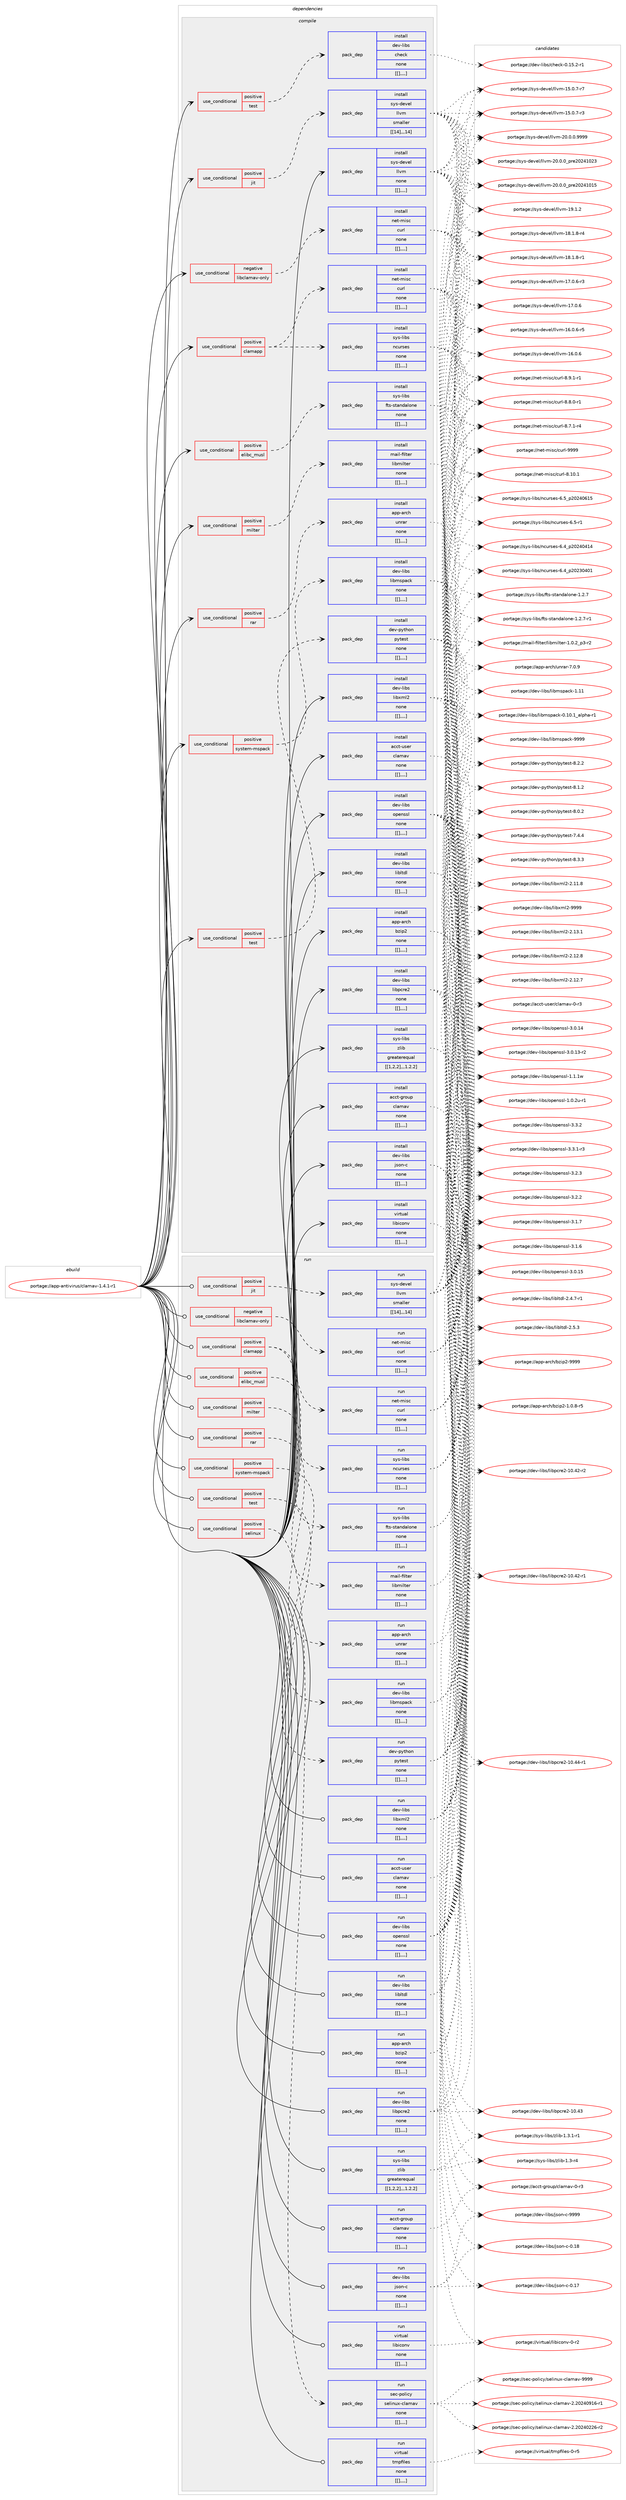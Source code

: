 digraph prolog {

# *************
# Graph options
# *************

newrank=true;
concentrate=true;
compound=true;
graph [rankdir=LR,fontname=Helvetica,fontsize=10,ranksep=1.5];#, ranksep=2.5, nodesep=0.2];
edge  [arrowhead=vee];
node  [fontname=Helvetica,fontsize=10];

# **********
# The ebuild
# **********

subgraph cluster_leftcol {
color=gray;
label=<<i>ebuild</i>>;
id [label="portage://app-antivirus/clamav-1.4.1-r1", color=red, width=4, href="../app-antivirus/clamav-1.4.1-r1.svg"];
}

# ****************
# The dependencies
# ****************

subgraph cluster_midcol {
color=gray;
label=<<i>dependencies</i>>;
subgraph cluster_compile {
fillcolor="#eeeeee";
style=filled;
label=<<i>compile</i>>;
subgraph cond1362 {
dependency5274 [label=<<TABLE BORDER="0" CELLBORDER="1" CELLSPACING="0" CELLPADDING="4"><TR><TD ROWSPAN="3" CELLPADDING="10">use_conditional</TD></TR><TR><TD>negative</TD></TR><TR><TD>libclamav-only</TD></TR></TABLE>>, shape=none, color=red];
subgraph pack3918 {
dependency5306 [label=<<TABLE BORDER="0" CELLBORDER="1" CELLSPACING="0" CELLPADDING="4" WIDTH="220"><TR><TD ROWSPAN="6" CELLPADDING="30">pack_dep</TD></TR><TR><TD WIDTH="110">install</TD></TR><TR><TD>net-misc</TD></TR><TR><TD>curl</TD></TR><TR><TD>none</TD></TR><TR><TD>[[],,,,]</TD></TR></TABLE>>, shape=none, color=blue];
}
dependency5274:e -> dependency5306:w [weight=20,style="dashed",arrowhead="vee"];
}
id:e -> dependency5274:w [weight=20,style="solid",arrowhead="vee"];
subgraph cond1395 {
dependency5365 [label=<<TABLE BORDER="0" CELLBORDER="1" CELLSPACING="0" CELLPADDING="4"><TR><TD ROWSPAN="3" CELLPADDING="10">use_conditional</TD></TR><TR><TD>positive</TD></TR><TR><TD>clamapp</TD></TR></TABLE>>, shape=none, color=red];
subgraph pack3974 {
dependency5384 [label=<<TABLE BORDER="0" CELLBORDER="1" CELLSPACING="0" CELLPADDING="4" WIDTH="220"><TR><TD ROWSPAN="6" CELLPADDING="30">pack_dep</TD></TR><TR><TD WIDTH="110">install</TD></TR><TR><TD>sys-libs</TD></TR><TR><TD>ncurses</TD></TR><TR><TD>none</TD></TR><TR><TD>[[],,,,]</TD></TR></TABLE>>, shape=none, color=blue];
}
dependency5365:e -> dependency5384:w [weight=20,style="dashed",arrowhead="vee"];
subgraph pack3979 {
dependency5426 [label=<<TABLE BORDER="0" CELLBORDER="1" CELLSPACING="0" CELLPADDING="4" WIDTH="220"><TR><TD ROWSPAN="6" CELLPADDING="30">pack_dep</TD></TR><TR><TD WIDTH="110">install</TD></TR><TR><TD>net-misc</TD></TR><TR><TD>curl</TD></TR><TR><TD>none</TD></TR><TR><TD>[[],,,,]</TD></TR></TABLE>>, shape=none, color=blue];
}
dependency5365:e -> dependency5426:w [weight=20,style="dashed",arrowhead="vee"];
}
id:e -> dependency5365:w [weight=20,style="solid",arrowhead="vee"];
subgraph cond1422 {
dependency5435 [label=<<TABLE BORDER="0" CELLBORDER="1" CELLSPACING="0" CELLPADDING="4"><TR><TD ROWSPAN="3" CELLPADDING="10">use_conditional</TD></TR><TR><TD>positive</TD></TR><TR><TD>elibc_musl</TD></TR></TABLE>>, shape=none, color=red];
subgraph pack4031 {
dependency5485 [label=<<TABLE BORDER="0" CELLBORDER="1" CELLSPACING="0" CELLPADDING="4" WIDTH="220"><TR><TD ROWSPAN="6" CELLPADDING="30">pack_dep</TD></TR><TR><TD WIDTH="110">install</TD></TR><TR><TD>sys-libs</TD></TR><TR><TD>fts-standalone</TD></TR><TR><TD>none</TD></TR><TR><TD>[[],,,,]</TD></TR></TABLE>>, shape=none, color=blue];
}
dependency5435:e -> dependency5485:w [weight=20,style="dashed",arrowhead="vee"];
}
id:e -> dependency5435:w [weight=20,style="solid",arrowhead="vee"];
subgraph cond1490 {
dependency5626 [label=<<TABLE BORDER="0" CELLBORDER="1" CELLSPACING="0" CELLPADDING="4"><TR><TD ROWSPAN="3" CELLPADDING="10">use_conditional</TD></TR><TR><TD>positive</TD></TR><TR><TD>jit</TD></TR></TABLE>>, shape=none, color=red];
subgraph pack4122 {
dependency5627 [label=<<TABLE BORDER="0" CELLBORDER="1" CELLSPACING="0" CELLPADDING="4" WIDTH="220"><TR><TD ROWSPAN="6" CELLPADDING="30">pack_dep</TD></TR><TR><TD WIDTH="110">install</TD></TR><TR><TD>sys-devel</TD></TR><TR><TD>llvm</TD></TR><TR><TD>smaller</TD></TR><TR><TD>[[14],,,14]</TD></TR></TABLE>>, shape=none, color=blue];
}
dependency5626:e -> dependency5627:w [weight=20,style="dashed",arrowhead="vee"];
}
id:e -> dependency5626:w [weight=20,style="solid",arrowhead="vee"];
subgraph cond1503 {
dependency5636 [label=<<TABLE BORDER="0" CELLBORDER="1" CELLSPACING="0" CELLPADDING="4"><TR><TD ROWSPAN="3" CELLPADDING="10">use_conditional</TD></TR><TR><TD>positive</TD></TR><TR><TD>milter</TD></TR></TABLE>>, shape=none, color=red];
subgraph pack4129 {
dependency5638 [label=<<TABLE BORDER="0" CELLBORDER="1" CELLSPACING="0" CELLPADDING="4" WIDTH="220"><TR><TD ROWSPAN="6" CELLPADDING="30">pack_dep</TD></TR><TR><TD WIDTH="110">install</TD></TR><TR><TD>mail-filter</TD></TR><TR><TD>libmilter</TD></TR><TR><TD>none</TD></TR><TR><TD>[[],,,,]</TD></TR></TABLE>>, shape=none, color=blue];
}
dependency5636:e -> dependency5638:w [weight=20,style="dashed",arrowhead="vee"];
}
id:e -> dependency5636:w [weight=20,style="solid",arrowhead="vee"];
subgraph cond1516 {
dependency5677 [label=<<TABLE BORDER="0" CELLBORDER="1" CELLSPACING="0" CELLPADDING="4"><TR><TD ROWSPAN="3" CELLPADDING="10">use_conditional</TD></TR><TR><TD>positive</TD></TR><TR><TD>rar</TD></TR></TABLE>>, shape=none, color=red];
subgraph pack4155 {
dependency5680 [label=<<TABLE BORDER="0" CELLBORDER="1" CELLSPACING="0" CELLPADDING="4" WIDTH="220"><TR><TD ROWSPAN="6" CELLPADDING="30">pack_dep</TD></TR><TR><TD WIDTH="110">install</TD></TR><TR><TD>app-arch</TD></TR><TR><TD>unrar</TD></TR><TR><TD>none</TD></TR><TR><TD>[[],,,,]</TD></TR></TABLE>>, shape=none, color=blue];
}
dependency5677:e -> dependency5680:w [weight=20,style="dashed",arrowhead="vee"];
}
id:e -> dependency5677:w [weight=20,style="solid",arrowhead="vee"];
subgraph cond1521 {
dependency5714 [label=<<TABLE BORDER="0" CELLBORDER="1" CELLSPACING="0" CELLPADDING="4"><TR><TD ROWSPAN="3" CELLPADDING="10">use_conditional</TD></TR><TR><TD>positive</TD></TR><TR><TD>system-mspack</TD></TR></TABLE>>, shape=none, color=red];
subgraph pack4183 {
dependency5751 [label=<<TABLE BORDER="0" CELLBORDER="1" CELLSPACING="0" CELLPADDING="4" WIDTH="220"><TR><TD ROWSPAN="6" CELLPADDING="30">pack_dep</TD></TR><TR><TD WIDTH="110">install</TD></TR><TR><TD>dev-libs</TD></TR><TR><TD>libmspack</TD></TR><TR><TD>none</TD></TR><TR><TD>[[],,,,]</TD></TR></TABLE>>, shape=none, color=blue];
}
dependency5714:e -> dependency5751:w [weight=20,style="dashed",arrowhead="vee"];
}
id:e -> dependency5714:w [weight=20,style="solid",arrowhead="vee"];
subgraph cond1570 {
dependency5832 [label=<<TABLE BORDER="0" CELLBORDER="1" CELLSPACING="0" CELLPADDING="4"><TR><TD ROWSPAN="3" CELLPADDING="10">use_conditional</TD></TR><TR><TD>positive</TD></TR><TR><TD>test</TD></TR></TABLE>>, shape=none, color=red];
subgraph pack4247 {
dependency5835 [label=<<TABLE BORDER="0" CELLBORDER="1" CELLSPACING="0" CELLPADDING="4" WIDTH="220"><TR><TD ROWSPAN="6" CELLPADDING="30">pack_dep</TD></TR><TR><TD WIDTH="110">install</TD></TR><TR><TD>dev-libs</TD></TR><TR><TD>check</TD></TR><TR><TD>none</TD></TR><TR><TD>[[],,,,]</TD></TR></TABLE>>, shape=none, color=blue];
}
dependency5832:e -> dependency5835:w [weight=20,style="dashed",arrowhead="vee"];
}
id:e -> dependency5832:w [weight=20,style="solid",arrowhead="vee"];
subgraph cond1591 {
dependency5876 [label=<<TABLE BORDER="0" CELLBORDER="1" CELLSPACING="0" CELLPADDING="4"><TR><TD ROWSPAN="3" CELLPADDING="10">use_conditional</TD></TR><TR><TD>positive</TD></TR><TR><TD>test</TD></TR></TABLE>>, shape=none, color=red];
subgraph pack4290 {
dependency5947 [label=<<TABLE BORDER="0" CELLBORDER="1" CELLSPACING="0" CELLPADDING="4" WIDTH="220"><TR><TD ROWSPAN="6" CELLPADDING="30">pack_dep</TD></TR><TR><TD WIDTH="110">install</TD></TR><TR><TD>dev-python</TD></TR><TR><TD>pytest</TD></TR><TR><TD>none</TD></TR><TR><TD>[[],,,,]</TD></TR></TABLE>>, shape=none, color=blue];
}
dependency5876:e -> dependency5947:w [weight=20,style="dashed",arrowhead="vee"];
}
id:e -> dependency5876:w [weight=20,style="solid",arrowhead="vee"];
subgraph pack4366 {
dependency6058 [label=<<TABLE BORDER="0" CELLBORDER="1" CELLSPACING="0" CELLPADDING="4" WIDTH="220"><TR><TD ROWSPAN="6" CELLPADDING="30">pack_dep</TD></TR><TR><TD WIDTH="110">install</TD></TR><TR><TD>acct-group</TD></TR><TR><TD>clamav</TD></TR><TR><TD>none</TD></TR><TR><TD>[[],,,,]</TD></TR></TABLE>>, shape=none, color=blue];
}
id:e -> dependency6058:w [weight=20,style="solid",arrowhead="vee"];
subgraph pack4395 {
dependency6065 [label=<<TABLE BORDER="0" CELLBORDER="1" CELLSPACING="0" CELLPADDING="4" WIDTH="220"><TR><TD ROWSPAN="6" CELLPADDING="30">pack_dep</TD></TR><TR><TD WIDTH="110">install</TD></TR><TR><TD>acct-user</TD></TR><TR><TD>clamav</TD></TR><TR><TD>none</TD></TR><TR><TD>[[],,,,]</TD></TR></TABLE>>, shape=none, color=blue];
}
id:e -> dependency6065:w [weight=20,style="solid",arrowhead="vee"];
subgraph pack4398 {
dependency6067 [label=<<TABLE BORDER="0" CELLBORDER="1" CELLSPACING="0" CELLPADDING="4" WIDTH="220"><TR><TD ROWSPAN="6" CELLPADDING="30">pack_dep</TD></TR><TR><TD WIDTH="110">install</TD></TR><TR><TD>app-arch</TD></TR><TR><TD>bzip2</TD></TR><TR><TD>none</TD></TR><TR><TD>[[],,,,]</TD></TR></TABLE>>, shape=none, color=blue];
}
id:e -> dependency6067:w [weight=20,style="solid",arrowhead="vee"];
subgraph pack4401 {
dependency6115 [label=<<TABLE BORDER="0" CELLBORDER="1" CELLSPACING="0" CELLPADDING="4" WIDTH="220"><TR><TD ROWSPAN="6" CELLPADDING="30">pack_dep</TD></TR><TR><TD WIDTH="110">install</TD></TR><TR><TD>dev-libs</TD></TR><TR><TD>json-c</TD></TR><TR><TD>none</TD></TR><TR><TD>[[],,,,]</TD></TR></TABLE>>, shape=none, color=blue];
}
id:e -> dependency6115:w [weight=20,style="solid",arrowhead="vee"];
subgraph pack4432 {
dependency6120 [label=<<TABLE BORDER="0" CELLBORDER="1" CELLSPACING="0" CELLPADDING="4" WIDTH="220"><TR><TD ROWSPAN="6" CELLPADDING="30">pack_dep</TD></TR><TR><TD WIDTH="110">install</TD></TR><TR><TD>dev-libs</TD></TR><TR><TD>libltdl</TD></TR><TR><TD>none</TD></TR><TR><TD>[[],,,,]</TD></TR></TABLE>>, shape=none, color=blue];
}
id:e -> dependency6120:w [weight=20,style="solid",arrowhead="vee"];
subgraph pack4478 {
dependency6207 [label=<<TABLE BORDER="0" CELLBORDER="1" CELLSPACING="0" CELLPADDING="4" WIDTH="220"><TR><TD ROWSPAN="6" CELLPADDING="30">pack_dep</TD></TR><TR><TD WIDTH="110">install</TD></TR><TR><TD>dev-libs</TD></TR><TR><TD>libpcre2</TD></TR><TR><TD>none</TD></TR><TR><TD>[[],,,,]</TD></TR></TABLE>>, shape=none, color=blue];
}
id:e -> dependency6207:w [weight=20,style="solid",arrowhead="vee"];
subgraph pack4494 {
dependency6246 [label=<<TABLE BORDER="0" CELLBORDER="1" CELLSPACING="0" CELLPADDING="4" WIDTH="220"><TR><TD ROWSPAN="6" CELLPADDING="30">pack_dep</TD></TR><TR><TD WIDTH="110">install</TD></TR><TR><TD>dev-libs</TD></TR><TR><TD>libxml2</TD></TR><TR><TD>none</TD></TR><TR><TD>[[],,,,]</TD></TR></TABLE>>, shape=none, color=blue];
}
id:e -> dependency6246:w [weight=20,style="solid",arrowhead="vee"];
subgraph pack4555 {
dependency6311 [label=<<TABLE BORDER="0" CELLBORDER="1" CELLSPACING="0" CELLPADDING="4" WIDTH="220"><TR><TD ROWSPAN="6" CELLPADDING="30">pack_dep</TD></TR><TR><TD WIDTH="110">install</TD></TR><TR><TD>dev-libs</TD></TR><TR><TD>openssl</TD></TR><TR><TD>none</TD></TR><TR><TD>[[],,,,]</TD></TR></TABLE>>, shape=none, color=blue];
}
id:e -> dependency6311:w [weight=20,style="solid",arrowhead="vee"];
subgraph pack4575 {
dependency6318 [label=<<TABLE BORDER="0" CELLBORDER="1" CELLSPACING="0" CELLPADDING="4" WIDTH="220"><TR><TD ROWSPAN="6" CELLPADDING="30">pack_dep</TD></TR><TR><TD WIDTH="110">install</TD></TR><TR><TD>sys-libs</TD></TR><TR><TD>zlib</TD></TR><TR><TD>greaterequal</TD></TR><TR><TD>[[1,2,2],,,1.2.2]</TD></TR></TABLE>>, shape=none, color=blue];
}
id:e -> dependency6318:w [weight=20,style="solid",arrowhead="vee"];
subgraph pack4581 {
dependency6343 [label=<<TABLE BORDER="0" CELLBORDER="1" CELLSPACING="0" CELLPADDING="4" WIDTH="220"><TR><TD ROWSPAN="6" CELLPADDING="30">pack_dep</TD></TR><TR><TD WIDTH="110">install</TD></TR><TR><TD>virtual</TD></TR><TR><TD>libiconv</TD></TR><TR><TD>none</TD></TR><TR><TD>[[],,,,]</TD></TR></TABLE>>, shape=none, color=blue];
}
id:e -> dependency6343:w [weight=20,style="solid",arrowhead="vee"];
subgraph pack4596 {
dependency6382 [label=<<TABLE BORDER="0" CELLBORDER="1" CELLSPACING="0" CELLPADDING="4" WIDTH="220"><TR><TD ROWSPAN="6" CELLPADDING="30">pack_dep</TD></TR><TR><TD WIDTH="110">install</TD></TR><TR><TD>sys-devel</TD></TR><TR><TD>llvm</TD></TR><TR><TD>none</TD></TR><TR><TD>[[],,,,]</TD></TR></TABLE>>, shape=none, color=blue];
}
id:e -> dependency6382:w [weight=20,style="solid",arrowhead="vee"];
}
subgraph cluster_compileandrun {
fillcolor="#eeeeee";
style=filled;
label=<<i>compile and run</i>>;
}
subgraph cluster_run {
fillcolor="#eeeeee";
style=filled;
label=<<i>run</i>>;
subgraph cond1757 {
dependency6445 [label=<<TABLE BORDER="0" CELLBORDER="1" CELLSPACING="0" CELLPADDING="4"><TR><TD ROWSPAN="3" CELLPADDING="10">use_conditional</TD></TR><TR><TD>negative</TD></TR><TR><TD>libclamav-only</TD></TR></TABLE>>, shape=none, color=red];
subgraph pack4674 {
dependency6600 [label=<<TABLE BORDER="0" CELLBORDER="1" CELLSPACING="0" CELLPADDING="4" WIDTH="220"><TR><TD ROWSPAN="6" CELLPADDING="30">pack_dep</TD></TR><TR><TD WIDTH="110">run</TD></TR><TR><TD>net-misc</TD></TR><TR><TD>curl</TD></TR><TR><TD>none</TD></TR><TR><TD>[[],,,,]</TD></TR></TABLE>>, shape=none, color=blue];
}
dependency6445:e -> dependency6600:w [weight=20,style="dashed",arrowhead="vee"];
}
id:e -> dependency6445:w [weight=20,style="solid",arrowhead="odot"];
subgraph cond1801 {
dependency6646 [label=<<TABLE BORDER="0" CELLBORDER="1" CELLSPACING="0" CELLPADDING="4"><TR><TD ROWSPAN="3" CELLPADDING="10">use_conditional</TD></TR><TR><TD>positive</TD></TR><TR><TD>clamapp</TD></TR></TABLE>>, shape=none, color=red];
subgraph pack4827 {
dependency6647 [label=<<TABLE BORDER="0" CELLBORDER="1" CELLSPACING="0" CELLPADDING="4" WIDTH="220"><TR><TD ROWSPAN="6" CELLPADDING="30">pack_dep</TD></TR><TR><TD WIDTH="110">run</TD></TR><TR><TD>sys-libs</TD></TR><TR><TD>ncurses</TD></TR><TR><TD>none</TD></TR><TR><TD>[[],,,,]</TD></TR></TABLE>>, shape=none, color=blue];
}
dependency6646:e -> dependency6647:w [weight=20,style="dashed",arrowhead="vee"];
subgraph pack4876 {
dependency6711 [label=<<TABLE BORDER="0" CELLBORDER="1" CELLSPACING="0" CELLPADDING="4" WIDTH="220"><TR><TD ROWSPAN="6" CELLPADDING="30">pack_dep</TD></TR><TR><TD WIDTH="110">run</TD></TR><TR><TD>net-misc</TD></TR><TR><TD>curl</TD></TR><TR><TD>none</TD></TR><TR><TD>[[],,,,]</TD></TR></TABLE>>, shape=none, color=blue];
}
dependency6646:e -> dependency6711:w [weight=20,style="dashed",arrowhead="vee"];
}
id:e -> dependency6646:w [weight=20,style="solid",arrowhead="odot"];
subgraph cond1831 {
dependency6746 [label=<<TABLE BORDER="0" CELLBORDER="1" CELLSPACING="0" CELLPADDING="4"><TR><TD ROWSPAN="3" CELLPADDING="10">use_conditional</TD></TR><TR><TD>positive</TD></TR><TR><TD>elibc_musl</TD></TR></TABLE>>, shape=none, color=red];
subgraph pack4919 {
dependency6790 [label=<<TABLE BORDER="0" CELLBORDER="1" CELLSPACING="0" CELLPADDING="4" WIDTH="220"><TR><TD ROWSPAN="6" CELLPADDING="30">pack_dep</TD></TR><TR><TD WIDTH="110">run</TD></TR><TR><TD>sys-libs</TD></TR><TR><TD>fts-standalone</TD></TR><TR><TD>none</TD></TR><TR><TD>[[],,,,]</TD></TR></TABLE>>, shape=none, color=blue];
}
dependency6746:e -> dependency6790:w [weight=20,style="dashed",arrowhead="vee"];
}
id:e -> dependency6746:w [weight=20,style="solid",arrowhead="odot"];
subgraph cond1855 {
dependency6819 [label=<<TABLE BORDER="0" CELLBORDER="1" CELLSPACING="0" CELLPADDING="4"><TR><TD ROWSPAN="3" CELLPADDING="10">use_conditional</TD></TR><TR><TD>positive</TD></TR><TR><TD>jit</TD></TR></TABLE>>, shape=none, color=red];
subgraph pack4953 {
dependency6822 [label=<<TABLE BORDER="0" CELLBORDER="1" CELLSPACING="0" CELLPADDING="4" WIDTH="220"><TR><TD ROWSPAN="6" CELLPADDING="30">pack_dep</TD></TR><TR><TD WIDTH="110">run</TD></TR><TR><TD>sys-devel</TD></TR><TR><TD>llvm</TD></TR><TR><TD>smaller</TD></TR><TR><TD>[[14],,,14]</TD></TR></TABLE>>, shape=none, color=blue];
}
dependency6819:e -> dependency6822:w [weight=20,style="dashed",arrowhead="vee"];
}
id:e -> dependency6819:w [weight=20,style="solid",arrowhead="odot"];
subgraph cond1866 {
dependency6867 [label=<<TABLE BORDER="0" CELLBORDER="1" CELLSPACING="0" CELLPADDING="4"><TR><TD ROWSPAN="3" CELLPADDING="10">use_conditional</TD></TR><TR><TD>positive</TD></TR><TR><TD>milter</TD></TR></TABLE>>, shape=none, color=red];
subgraph pack5014 {
dependency6935 [label=<<TABLE BORDER="0" CELLBORDER="1" CELLSPACING="0" CELLPADDING="4" WIDTH="220"><TR><TD ROWSPAN="6" CELLPADDING="30">pack_dep</TD></TR><TR><TD WIDTH="110">run</TD></TR><TR><TD>mail-filter</TD></TR><TR><TD>libmilter</TD></TR><TR><TD>none</TD></TR><TR><TD>[[],,,,]</TD></TR></TABLE>>, shape=none, color=blue];
}
dependency6867:e -> dependency6935:w [weight=20,style="dashed",arrowhead="vee"];
}
id:e -> dependency6867:w [weight=20,style="solid",arrowhead="odot"];
subgraph cond1907 {
dependency6982 [label=<<TABLE BORDER="0" CELLBORDER="1" CELLSPACING="0" CELLPADDING="4"><TR><TD ROWSPAN="3" CELLPADDING="10">use_conditional</TD></TR><TR><TD>positive</TD></TR><TR><TD>rar</TD></TR></TABLE>>, shape=none, color=red];
subgraph pack5074 {
dependency7026 [label=<<TABLE BORDER="0" CELLBORDER="1" CELLSPACING="0" CELLPADDING="4" WIDTH="220"><TR><TD ROWSPAN="6" CELLPADDING="30">pack_dep</TD></TR><TR><TD WIDTH="110">run</TD></TR><TR><TD>app-arch</TD></TR><TR><TD>unrar</TD></TR><TR><TD>none</TD></TR><TR><TD>[[],,,,]</TD></TR></TABLE>>, shape=none, color=blue];
}
dependency6982:e -> dependency7026:w [weight=20,style="dashed",arrowhead="vee"];
}
id:e -> dependency6982:w [weight=20,style="solid",arrowhead="odot"];
subgraph cond1946 {
dependency7081 [label=<<TABLE BORDER="0" CELLBORDER="1" CELLSPACING="0" CELLPADDING="4"><TR><TD ROWSPAN="3" CELLPADDING="10">use_conditional</TD></TR><TR><TD>positive</TD></TR><TR><TD>selinux</TD></TR></TABLE>>, shape=none, color=red];
subgraph pack5132 {
dependency7097 [label=<<TABLE BORDER="0" CELLBORDER="1" CELLSPACING="0" CELLPADDING="4" WIDTH="220"><TR><TD ROWSPAN="6" CELLPADDING="30">pack_dep</TD></TR><TR><TD WIDTH="110">run</TD></TR><TR><TD>sec-policy</TD></TR><TR><TD>selinux-clamav</TD></TR><TR><TD>none</TD></TR><TR><TD>[[],,,,]</TD></TR></TABLE>>, shape=none, color=blue];
}
dependency7081:e -> dependency7097:w [weight=20,style="dashed",arrowhead="vee"];
}
id:e -> dependency7081:w [weight=20,style="solid",arrowhead="odot"];
subgraph cond1961 {
dependency7138 [label=<<TABLE BORDER="0" CELLBORDER="1" CELLSPACING="0" CELLPADDING="4"><TR><TD ROWSPAN="3" CELLPADDING="10">use_conditional</TD></TR><TR><TD>positive</TD></TR><TR><TD>system-mspack</TD></TR></TABLE>>, shape=none, color=red];
subgraph pack5157 {
dependency7160 [label=<<TABLE BORDER="0" CELLBORDER="1" CELLSPACING="0" CELLPADDING="4" WIDTH="220"><TR><TD ROWSPAN="6" CELLPADDING="30">pack_dep</TD></TR><TR><TD WIDTH="110">run</TD></TR><TR><TD>dev-libs</TD></TR><TR><TD>libmspack</TD></TR><TR><TD>none</TD></TR><TR><TD>[[],,,,]</TD></TR></TABLE>>, shape=none, color=blue];
}
dependency7138:e -> dependency7160:w [weight=20,style="dashed",arrowhead="vee"];
}
id:e -> dependency7138:w [weight=20,style="solid",arrowhead="odot"];
subgraph cond2003 {
dependency7271 [label=<<TABLE BORDER="0" CELLBORDER="1" CELLSPACING="0" CELLPADDING="4"><TR><TD ROWSPAN="3" CELLPADDING="10">use_conditional</TD></TR><TR><TD>positive</TD></TR><TR><TD>test</TD></TR></TABLE>>, shape=none, color=red];
subgraph pack5258 {
dependency7327 [label=<<TABLE BORDER="0" CELLBORDER="1" CELLSPACING="0" CELLPADDING="4" WIDTH="220"><TR><TD ROWSPAN="6" CELLPADDING="30">pack_dep</TD></TR><TR><TD WIDTH="110">run</TD></TR><TR><TD>dev-python</TD></TR><TR><TD>pytest</TD></TR><TR><TD>none</TD></TR><TR><TD>[[],,,,]</TD></TR></TABLE>>, shape=none, color=blue];
}
dependency7271:e -> dependency7327:w [weight=20,style="dashed",arrowhead="vee"];
}
id:e -> dependency7271:w [weight=20,style="solid",arrowhead="odot"];
subgraph pack5296 {
dependency7439 [label=<<TABLE BORDER="0" CELLBORDER="1" CELLSPACING="0" CELLPADDING="4" WIDTH="220"><TR><TD ROWSPAN="6" CELLPADDING="30">pack_dep</TD></TR><TR><TD WIDTH="110">run</TD></TR><TR><TD>acct-group</TD></TR><TR><TD>clamav</TD></TR><TR><TD>none</TD></TR><TR><TD>[[],,,,]</TD></TR></TABLE>>, shape=none, color=blue];
}
id:e -> dependency7439:w [weight=20,style="solid",arrowhead="odot"];
subgraph pack5424 {
dependency7572 [label=<<TABLE BORDER="0" CELLBORDER="1" CELLSPACING="0" CELLPADDING="4" WIDTH="220"><TR><TD ROWSPAN="6" CELLPADDING="30">pack_dep</TD></TR><TR><TD WIDTH="110">run</TD></TR><TR><TD>acct-user</TD></TR><TR><TD>clamav</TD></TR><TR><TD>none</TD></TR><TR><TD>[[],,,,]</TD></TR></TABLE>>, shape=none, color=blue];
}
id:e -> dependency7572:w [weight=20,style="solid",arrowhead="odot"];
subgraph pack5479 {
dependency7608 [label=<<TABLE BORDER="0" CELLBORDER="1" CELLSPACING="0" CELLPADDING="4" WIDTH="220"><TR><TD ROWSPAN="6" CELLPADDING="30">pack_dep</TD></TR><TR><TD WIDTH="110">run</TD></TR><TR><TD>app-arch</TD></TR><TR><TD>bzip2</TD></TR><TR><TD>none</TD></TR><TR><TD>[[],,,,]</TD></TR></TABLE>>, shape=none, color=blue];
}
id:e -> dependency7608:w [weight=20,style="solid",arrowhead="odot"];
subgraph pack5483 {
dependency7638 [label=<<TABLE BORDER="0" CELLBORDER="1" CELLSPACING="0" CELLPADDING="4" WIDTH="220"><TR><TD ROWSPAN="6" CELLPADDING="30">pack_dep</TD></TR><TR><TD WIDTH="110">run</TD></TR><TR><TD>dev-libs</TD></TR><TR><TD>json-c</TD></TR><TR><TD>none</TD></TR><TR><TD>[[],,,,]</TD></TR></TABLE>>, shape=none, color=blue];
}
id:e -> dependency7638:w [weight=20,style="solid",arrowhead="odot"];
subgraph pack5501 {
dependency7641 [label=<<TABLE BORDER="0" CELLBORDER="1" CELLSPACING="0" CELLPADDING="4" WIDTH="220"><TR><TD ROWSPAN="6" CELLPADDING="30">pack_dep</TD></TR><TR><TD WIDTH="110">run</TD></TR><TR><TD>dev-libs</TD></TR><TR><TD>libltdl</TD></TR><TR><TD>none</TD></TR><TR><TD>[[],,,,]</TD></TR></TABLE>>, shape=none, color=blue];
}
id:e -> dependency7641:w [weight=20,style="solid",arrowhead="odot"];
subgraph pack5505 {
dependency7643 [label=<<TABLE BORDER="0" CELLBORDER="1" CELLSPACING="0" CELLPADDING="4" WIDTH="220"><TR><TD ROWSPAN="6" CELLPADDING="30">pack_dep</TD></TR><TR><TD WIDTH="110">run</TD></TR><TR><TD>dev-libs</TD></TR><TR><TD>libpcre2</TD></TR><TR><TD>none</TD></TR><TR><TD>[[],,,,]</TD></TR></TABLE>>, shape=none, color=blue];
}
id:e -> dependency7643:w [weight=20,style="solid",arrowhead="odot"];
subgraph pack5506 {
dependency7657 [label=<<TABLE BORDER="0" CELLBORDER="1" CELLSPACING="0" CELLPADDING="4" WIDTH="220"><TR><TD ROWSPAN="6" CELLPADDING="30">pack_dep</TD></TR><TR><TD WIDTH="110">run</TD></TR><TR><TD>dev-libs</TD></TR><TR><TD>libxml2</TD></TR><TR><TD>none</TD></TR><TR><TD>[[],,,,]</TD></TR></TABLE>>, shape=none, color=blue];
}
id:e -> dependency7657:w [weight=20,style="solid",arrowhead="odot"];
subgraph pack5530 {
dependency7677 [label=<<TABLE BORDER="0" CELLBORDER="1" CELLSPACING="0" CELLPADDING="4" WIDTH="220"><TR><TD ROWSPAN="6" CELLPADDING="30">pack_dep</TD></TR><TR><TD WIDTH="110">run</TD></TR><TR><TD>dev-libs</TD></TR><TR><TD>openssl</TD></TR><TR><TD>none</TD></TR><TR><TD>[[],,,,]</TD></TR></TABLE>>, shape=none, color=blue];
}
id:e -> dependency7677:w [weight=20,style="solid",arrowhead="odot"];
subgraph pack5532 {
dependency7697 [label=<<TABLE BORDER="0" CELLBORDER="1" CELLSPACING="0" CELLPADDING="4" WIDTH="220"><TR><TD ROWSPAN="6" CELLPADDING="30">pack_dep</TD></TR><TR><TD WIDTH="110">run</TD></TR><TR><TD>sys-libs</TD></TR><TR><TD>zlib</TD></TR><TR><TD>greaterequal</TD></TR><TR><TD>[[1,2,2],,,1.2.2]</TD></TR></TABLE>>, shape=none, color=blue];
}
id:e -> dependency7697:w [weight=20,style="solid",arrowhead="odot"];
subgraph pack5546 {
dependency7728 [label=<<TABLE BORDER="0" CELLBORDER="1" CELLSPACING="0" CELLPADDING="4" WIDTH="220"><TR><TD ROWSPAN="6" CELLPADDING="30">pack_dep</TD></TR><TR><TD WIDTH="110">run</TD></TR><TR><TD>virtual</TD></TR><TR><TD>libiconv</TD></TR><TR><TD>none</TD></TR><TR><TD>[[],,,,]</TD></TR></TABLE>>, shape=none, color=blue];
}
id:e -> dependency7728:w [weight=20,style="solid",arrowhead="odot"];
subgraph pack5592 {
dependency7782 [label=<<TABLE BORDER="0" CELLBORDER="1" CELLSPACING="0" CELLPADDING="4" WIDTH="220"><TR><TD ROWSPAN="6" CELLPADDING="30">pack_dep</TD></TR><TR><TD WIDTH="110">run</TD></TR><TR><TD>virtual</TD></TR><TR><TD>tmpfiles</TD></TR><TR><TD>none</TD></TR><TR><TD>[[],,,,]</TD></TR></TABLE>>, shape=none, color=blue];
}
id:e -> dependency7782:w [weight=20,style="solid",arrowhead="odot"];
}
}

# **************
# The candidates
# **************

subgraph cluster_choices {
rank=same;
color=gray;
label=<<i>candidates</i>>;

subgraph choice4656 {
color=black;
nodesep=1;
choice110101116451091051159947991171141084557575757 [label="portage://net-misc/curl-9999", color=red, width=4,href="../net-misc/curl-9999.svg"];
choice1101011164510910511599479911711410845564649484649 [label="portage://net-misc/curl-8.10.1", color=red, width=4,href="../net-misc/curl-8.10.1.svg"];
choice110101116451091051159947991171141084556465746494511449 [label="portage://net-misc/curl-8.9.1-r1", color=red, width=4,href="../net-misc/curl-8.9.1-r1.svg"];
choice110101116451091051159947991171141084556465646484511449 [label="portage://net-misc/curl-8.8.0-r1", color=red, width=4,href="../net-misc/curl-8.8.0-r1.svg"];
choice110101116451091051159947991171141084556465546494511452 [label="portage://net-misc/curl-8.7.1-r4", color=red, width=4,href="../net-misc/curl-8.7.1-r4.svg"];
dependency5306:e -> choice110101116451091051159947991171141084557575757:w [style=dotted,weight="100"];
dependency5306:e -> choice1101011164510910511599479911711410845564649484649:w [style=dotted,weight="100"];
dependency5306:e -> choice110101116451091051159947991171141084556465746494511449:w [style=dotted,weight="100"];
dependency5306:e -> choice110101116451091051159947991171141084556465646484511449:w [style=dotted,weight="100"];
dependency5306:e -> choice110101116451091051159947991171141084556465546494511452:w [style=dotted,weight="100"];
}
subgraph choice4684 {
color=black;
nodesep=1;
choice1151211154510810598115471109911711411510111545544653951125048505248544953 [label="portage://sys-libs/ncurses-6.5_p20240615", color=red, width=4,href="../sys-libs/ncurses-6.5_p20240615.svg"];
choice11512111545108105981154711099117114115101115455446534511449 [label="portage://sys-libs/ncurses-6.5-r1", color=red, width=4,href="../sys-libs/ncurses-6.5-r1.svg"];
choice1151211154510810598115471109911711411510111545544652951125048505248524952 [label="portage://sys-libs/ncurses-6.4_p20240414", color=red, width=4,href="../sys-libs/ncurses-6.4_p20240414.svg"];
choice1151211154510810598115471109911711411510111545544652951125048505148524849 [label="portage://sys-libs/ncurses-6.4_p20230401", color=red, width=4,href="../sys-libs/ncurses-6.4_p20230401.svg"];
dependency5384:e -> choice1151211154510810598115471109911711411510111545544653951125048505248544953:w [style=dotted,weight="100"];
dependency5384:e -> choice11512111545108105981154711099117114115101115455446534511449:w [style=dotted,weight="100"];
dependency5384:e -> choice1151211154510810598115471109911711411510111545544652951125048505248524952:w [style=dotted,weight="100"];
dependency5384:e -> choice1151211154510810598115471109911711411510111545544652951125048505148524849:w [style=dotted,weight="100"];
}
subgraph choice4733 {
color=black;
nodesep=1;
choice110101116451091051159947991171141084557575757 [label="portage://net-misc/curl-9999", color=red, width=4,href="../net-misc/curl-9999.svg"];
choice1101011164510910511599479911711410845564649484649 [label="portage://net-misc/curl-8.10.1", color=red, width=4,href="../net-misc/curl-8.10.1.svg"];
choice110101116451091051159947991171141084556465746494511449 [label="portage://net-misc/curl-8.9.1-r1", color=red, width=4,href="../net-misc/curl-8.9.1-r1.svg"];
choice110101116451091051159947991171141084556465646484511449 [label="portage://net-misc/curl-8.8.0-r1", color=red, width=4,href="../net-misc/curl-8.8.0-r1.svg"];
choice110101116451091051159947991171141084556465546494511452 [label="portage://net-misc/curl-8.7.1-r4", color=red, width=4,href="../net-misc/curl-8.7.1-r4.svg"];
dependency5426:e -> choice110101116451091051159947991171141084557575757:w [style=dotted,weight="100"];
dependency5426:e -> choice1101011164510910511599479911711410845564649484649:w [style=dotted,weight="100"];
dependency5426:e -> choice110101116451091051159947991171141084556465746494511449:w [style=dotted,weight="100"];
dependency5426:e -> choice110101116451091051159947991171141084556465646484511449:w [style=dotted,weight="100"];
dependency5426:e -> choice110101116451091051159947991171141084556465546494511452:w [style=dotted,weight="100"];
}
subgraph choice4752 {
color=black;
nodesep=1;
choice1151211154510810598115471021161154511511697110100971081111101014549465046554511449 [label="portage://sys-libs/fts-standalone-1.2.7-r1", color=red, width=4,href="../sys-libs/fts-standalone-1.2.7-r1.svg"];
choice115121115451081059811547102116115451151169711010097108111110101454946504655 [label="portage://sys-libs/fts-standalone-1.2.7", color=red, width=4,href="../sys-libs/fts-standalone-1.2.7.svg"];
dependency5485:e -> choice1151211154510810598115471021161154511511697110100971081111101014549465046554511449:w [style=dotted,weight="100"];
dependency5485:e -> choice115121115451081059811547102116115451151169711010097108111110101454946504655:w [style=dotted,weight="100"];
}
subgraph choice4772 {
color=black;
nodesep=1;
choice1151211154510010111810110847108108118109455048464846484657575757 [label="portage://sys-devel/llvm-20.0.0.9999", color=red, width=4,href="../sys-devel/llvm-20.0.0.9999.svg"];
choice115121115451001011181011084710810811810945504846484648951121141015048505249485051 [label="portage://sys-devel/llvm-20.0.0_pre20241023", color=red, width=4,href="../sys-devel/llvm-20.0.0_pre20241023.svg"];
choice115121115451001011181011084710810811810945504846484648951121141015048505249484953 [label="portage://sys-devel/llvm-20.0.0_pre20241015", color=red, width=4,href="../sys-devel/llvm-20.0.0_pre20241015.svg"];
choice115121115451001011181011084710810811810945495746494650 [label="portage://sys-devel/llvm-19.1.2", color=red, width=4,href="../sys-devel/llvm-19.1.2.svg"];
choice1151211154510010111810110847108108118109454956464946564511452 [label="portage://sys-devel/llvm-18.1.8-r4", color=red, width=4,href="../sys-devel/llvm-18.1.8-r4.svg"];
choice1151211154510010111810110847108108118109454956464946564511449 [label="portage://sys-devel/llvm-18.1.8-r1", color=red, width=4,href="../sys-devel/llvm-18.1.8-r1.svg"];
choice1151211154510010111810110847108108118109454955464846544511451 [label="portage://sys-devel/llvm-17.0.6-r3", color=red, width=4,href="../sys-devel/llvm-17.0.6-r3.svg"];
choice115121115451001011181011084710810811810945495546484654 [label="portage://sys-devel/llvm-17.0.6", color=red, width=4,href="../sys-devel/llvm-17.0.6.svg"];
choice1151211154510010111810110847108108118109454954464846544511453 [label="portage://sys-devel/llvm-16.0.6-r5", color=red, width=4,href="../sys-devel/llvm-16.0.6-r5.svg"];
choice115121115451001011181011084710810811810945495446484654 [label="portage://sys-devel/llvm-16.0.6", color=red, width=4,href="../sys-devel/llvm-16.0.6.svg"];
choice1151211154510010111810110847108108118109454953464846554511455 [label="portage://sys-devel/llvm-15.0.7-r7", color=red, width=4,href="../sys-devel/llvm-15.0.7-r7.svg"];
choice1151211154510010111810110847108108118109454953464846554511451 [label="portage://sys-devel/llvm-15.0.7-r3", color=red, width=4,href="../sys-devel/llvm-15.0.7-r3.svg"];
dependency5627:e -> choice1151211154510010111810110847108108118109455048464846484657575757:w [style=dotted,weight="100"];
dependency5627:e -> choice115121115451001011181011084710810811810945504846484648951121141015048505249485051:w [style=dotted,weight="100"];
dependency5627:e -> choice115121115451001011181011084710810811810945504846484648951121141015048505249484953:w [style=dotted,weight="100"];
dependency5627:e -> choice115121115451001011181011084710810811810945495746494650:w [style=dotted,weight="100"];
dependency5627:e -> choice1151211154510010111810110847108108118109454956464946564511452:w [style=dotted,weight="100"];
dependency5627:e -> choice1151211154510010111810110847108108118109454956464946564511449:w [style=dotted,weight="100"];
dependency5627:e -> choice1151211154510010111810110847108108118109454955464846544511451:w [style=dotted,weight="100"];
dependency5627:e -> choice115121115451001011181011084710810811810945495546484654:w [style=dotted,weight="100"];
dependency5627:e -> choice1151211154510010111810110847108108118109454954464846544511453:w [style=dotted,weight="100"];
dependency5627:e -> choice115121115451001011181011084710810811810945495446484654:w [style=dotted,weight="100"];
dependency5627:e -> choice1151211154510010111810110847108108118109454953464846554511455:w [style=dotted,weight="100"];
dependency5627:e -> choice1151211154510010111810110847108108118109454953464846554511451:w [style=dotted,weight="100"];
}
subgraph choice4784 {
color=black;
nodesep=1;
choice1099710510845102105108116101114471081059810910510811610111445494648465095112514511450 [label="portage://mail-filter/libmilter-1.0.2_p3-r2", color=red, width=4,href="../mail-filter/libmilter-1.0.2_p3-r2.svg"];
dependency5638:e -> choice1099710510845102105108116101114471081059810910510811610111445494648465095112514511450:w [style=dotted,weight="100"];
}
subgraph choice4787 {
color=black;
nodesep=1;
choice971121124597114991044711711011497114455546484657 [label="portage://app-arch/unrar-7.0.9", color=red, width=4,href="../app-arch/unrar-7.0.9.svg"];
dependency5680:e -> choice971121124597114991044711711011497114455546484657:w [style=dotted,weight="100"];
}
subgraph choice4789 {
color=black;
nodesep=1;
choice1001011184510810598115471081059810911511297991074557575757 [label="portage://dev-libs/libmspack-9999", color=red, width=4,href="../dev-libs/libmspack-9999.svg"];
choice1001011184510810598115471081059810911511297991074549464949 [label="portage://dev-libs/libmspack-1.11", color=red, width=4,href="../dev-libs/libmspack-1.11.svg"];
choice100101118451081059811547108105981091151129799107454846494846499597108112104974511449 [label="portage://dev-libs/libmspack-0.10.1_alpha-r1", color=red, width=4,href="../dev-libs/libmspack-0.10.1_alpha-r1.svg"];
dependency5751:e -> choice1001011184510810598115471081059810911511297991074557575757:w [style=dotted,weight="100"];
dependency5751:e -> choice1001011184510810598115471081059810911511297991074549464949:w [style=dotted,weight="100"];
dependency5751:e -> choice100101118451081059811547108105981091151129799107454846494846499597108112104974511449:w [style=dotted,weight="100"];
}
subgraph choice4804 {
color=black;
nodesep=1;
choice1001011184510810598115479910410199107454846495346504511449 [label="portage://dev-libs/check-0.15.2-r1", color=red, width=4,href="../dev-libs/check-0.15.2-r1.svg"];
dependency5835:e -> choice1001011184510810598115479910410199107454846495346504511449:w [style=dotted,weight="100"];
}
subgraph choice4876 {
color=black;
nodesep=1;
choice1001011184511212111610411111047112121116101115116455646514651 [label="portage://dev-python/pytest-8.3.3", color=red, width=4,href="../dev-python/pytest-8.3.3.svg"];
choice1001011184511212111610411111047112121116101115116455646504650 [label="portage://dev-python/pytest-8.2.2", color=red, width=4,href="../dev-python/pytest-8.2.2.svg"];
choice1001011184511212111610411111047112121116101115116455646494650 [label="portage://dev-python/pytest-8.1.2", color=red, width=4,href="../dev-python/pytest-8.1.2.svg"];
choice1001011184511212111610411111047112121116101115116455646484650 [label="portage://dev-python/pytest-8.0.2", color=red, width=4,href="../dev-python/pytest-8.0.2.svg"];
choice1001011184511212111610411111047112121116101115116455546524652 [label="portage://dev-python/pytest-7.4.4", color=red, width=4,href="../dev-python/pytest-7.4.4.svg"];
dependency5947:e -> choice1001011184511212111610411111047112121116101115116455646514651:w [style=dotted,weight="100"];
dependency5947:e -> choice1001011184511212111610411111047112121116101115116455646504650:w [style=dotted,weight="100"];
dependency5947:e -> choice1001011184511212111610411111047112121116101115116455646494650:w [style=dotted,weight="100"];
dependency5947:e -> choice1001011184511212111610411111047112121116101115116455646484650:w [style=dotted,weight="100"];
dependency5947:e -> choice1001011184511212111610411111047112121116101115116455546524652:w [style=dotted,weight="100"];
}
subgraph choice4905 {
color=black;
nodesep=1;
choice979999116451031141111171124799108971099711845484511451 [label="portage://acct-group/clamav-0-r3", color=red, width=4,href="../acct-group/clamav-0-r3.svg"];
dependency6058:e -> choice979999116451031141111171124799108971099711845484511451:w [style=dotted,weight="100"];
}
subgraph choice4910 {
color=black;
nodesep=1;
choice979999116451171151011144799108971099711845484511451 [label="portage://acct-user/clamav-0-r3", color=red, width=4,href="../acct-user/clamav-0-r3.svg"];
dependency6065:e -> choice979999116451171151011144799108971099711845484511451:w [style=dotted,weight="100"];
}
subgraph choice4932 {
color=black;
nodesep=1;
choice971121124597114991044798122105112504557575757 [label="portage://app-arch/bzip2-9999", color=red, width=4,href="../app-arch/bzip2-9999.svg"];
choice971121124597114991044798122105112504549464846564511453 [label="portage://app-arch/bzip2-1.0.8-r5", color=red, width=4,href="../app-arch/bzip2-1.0.8-r5.svg"];
dependency6067:e -> choice971121124597114991044798122105112504557575757:w [style=dotted,weight="100"];
dependency6067:e -> choice971121124597114991044798122105112504549464846564511453:w [style=dotted,weight="100"];
}
subgraph choice4999 {
color=black;
nodesep=1;
choice10010111845108105981154710611511111045994557575757 [label="portage://dev-libs/json-c-9999", color=red, width=4,href="../dev-libs/json-c-9999.svg"];
choice10010111845108105981154710611511111045994548464956 [label="portage://dev-libs/json-c-0.18", color=red, width=4,href="../dev-libs/json-c-0.18.svg"];
choice10010111845108105981154710611511111045994548464955 [label="portage://dev-libs/json-c-0.17", color=red, width=4,href="../dev-libs/json-c-0.17.svg"];
dependency6115:e -> choice10010111845108105981154710611511111045994557575757:w [style=dotted,weight="100"];
dependency6115:e -> choice10010111845108105981154710611511111045994548464956:w [style=dotted,weight="100"];
dependency6115:e -> choice10010111845108105981154710611511111045994548464955:w [style=dotted,weight="100"];
}
subgraph choice5034 {
color=black;
nodesep=1;
choice10010111845108105981154710810598108116100108455046534651 [label="portage://dev-libs/libltdl-2.5.3", color=red, width=4,href="../dev-libs/libltdl-2.5.3.svg"];
choice100101118451081059811547108105981081161001084550465246554511449 [label="portage://dev-libs/libltdl-2.4.7-r1", color=red, width=4,href="../dev-libs/libltdl-2.4.7-r1.svg"];
dependency6120:e -> choice10010111845108105981154710810598108116100108455046534651:w [style=dotted,weight="100"];
dependency6120:e -> choice100101118451081059811547108105981081161001084550465246554511449:w [style=dotted,weight="100"];
}
subgraph choice5039 {
color=black;
nodesep=1;
choice1001011184510810598115471081059811299114101504549484652524511449 [label="portage://dev-libs/libpcre2-10.44-r1", color=red, width=4,href="../dev-libs/libpcre2-10.44-r1.svg"];
choice100101118451081059811547108105981129911410150454948465251 [label="portage://dev-libs/libpcre2-10.43", color=red, width=4,href="../dev-libs/libpcre2-10.43.svg"];
choice1001011184510810598115471081059811299114101504549484652504511450 [label="portage://dev-libs/libpcre2-10.42-r2", color=red, width=4,href="../dev-libs/libpcre2-10.42-r2.svg"];
choice1001011184510810598115471081059811299114101504549484652504511449 [label="portage://dev-libs/libpcre2-10.42-r1", color=red, width=4,href="../dev-libs/libpcre2-10.42-r1.svg"];
dependency6207:e -> choice1001011184510810598115471081059811299114101504549484652524511449:w [style=dotted,weight="100"];
dependency6207:e -> choice100101118451081059811547108105981129911410150454948465251:w [style=dotted,weight="100"];
dependency6207:e -> choice1001011184510810598115471081059811299114101504549484652504511450:w [style=dotted,weight="100"];
dependency6207:e -> choice1001011184510810598115471081059811299114101504549484652504511449:w [style=dotted,weight="100"];
}
subgraph choice5054 {
color=black;
nodesep=1;
choice10010111845108105981154710810598120109108504557575757 [label="portage://dev-libs/libxml2-9999", color=red, width=4,href="../dev-libs/libxml2-9999.svg"];
choice100101118451081059811547108105981201091085045504649514649 [label="portage://dev-libs/libxml2-2.13.1", color=red, width=4,href="../dev-libs/libxml2-2.13.1.svg"];
choice100101118451081059811547108105981201091085045504649504656 [label="portage://dev-libs/libxml2-2.12.8", color=red, width=4,href="../dev-libs/libxml2-2.12.8.svg"];
choice100101118451081059811547108105981201091085045504649504655 [label="portage://dev-libs/libxml2-2.12.7", color=red, width=4,href="../dev-libs/libxml2-2.12.7.svg"];
choice100101118451081059811547108105981201091085045504649494656 [label="portage://dev-libs/libxml2-2.11.8", color=red, width=4,href="../dev-libs/libxml2-2.11.8.svg"];
dependency6246:e -> choice10010111845108105981154710810598120109108504557575757:w [style=dotted,weight="100"];
dependency6246:e -> choice100101118451081059811547108105981201091085045504649514649:w [style=dotted,weight="100"];
dependency6246:e -> choice100101118451081059811547108105981201091085045504649504656:w [style=dotted,weight="100"];
dependency6246:e -> choice100101118451081059811547108105981201091085045504649504655:w [style=dotted,weight="100"];
dependency6246:e -> choice100101118451081059811547108105981201091085045504649494656:w [style=dotted,weight="100"];
}
subgraph choice5083 {
color=black;
nodesep=1;
choice100101118451081059811547111112101110115115108455146514650 [label="portage://dev-libs/openssl-3.3.2", color=red, width=4,href="../dev-libs/openssl-3.3.2.svg"];
choice1001011184510810598115471111121011101151151084551465146494511451 [label="portage://dev-libs/openssl-3.3.1-r3", color=red, width=4,href="../dev-libs/openssl-3.3.1-r3.svg"];
choice100101118451081059811547111112101110115115108455146504651 [label="portage://dev-libs/openssl-3.2.3", color=red, width=4,href="../dev-libs/openssl-3.2.3.svg"];
choice100101118451081059811547111112101110115115108455146504650 [label="portage://dev-libs/openssl-3.2.2", color=red, width=4,href="../dev-libs/openssl-3.2.2.svg"];
choice100101118451081059811547111112101110115115108455146494655 [label="portage://dev-libs/openssl-3.1.7", color=red, width=4,href="../dev-libs/openssl-3.1.7.svg"];
choice100101118451081059811547111112101110115115108455146494654 [label="portage://dev-libs/openssl-3.1.6", color=red, width=4,href="../dev-libs/openssl-3.1.6.svg"];
choice10010111845108105981154711111210111011511510845514648464953 [label="portage://dev-libs/openssl-3.0.15", color=red, width=4,href="../dev-libs/openssl-3.0.15.svg"];
choice10010111845108105981154711111210111011511510845514648464952 [label="portage://dev-libs/openssl-3.0.14", color=red, width=4,href="../dev-libs/openssl-3.0.14.svg"];
choice100101118451081059811547111112101110115115108455146484649514511450 [label="portage://dev-libs/openssl-3.0.13-r2", color=red, width=4,href="../dev-libs/openssl-3.0.13-r2.svg"];
choice100101118451081059811547111112101110115115108454946494649119 [label="portage://dev-libs/openssl-1.1.1w", color=red, width=4,href="../dev-libs/openssl-1.1.1w.svg"];
choice1001011184510810598115471111121011101151151084549464846501174511449 [label="portage://dev-libs/openssl-1.0.2u-r1", color=red, width=4,href="../dev-libs/openssl-1.0.2u-r1.svg"];
dependency6311:e -> choice100101118451081059811547111112101110115115108455146514650:w [style=dotted,weight="100"];
dependency6311:e -> choice1001011184510810598115471111121011101151151084551465146494511451:w [style=dotted,weight="100"];
dependency6311:e -> choice100101118451081059811547111112101110115115108455146504651:w [style=dotted,weight="100"];
dependency6311:e -> choice100101118451081059811547111112101110115115108455146504650:w [style=dotted,weight="100"];
dependency6311:e -> choice100101118451081059811547111112101110115115108455146494655:w [style=dotted,weight="100"];
dependency6311:e -> choice100101118451081059811547111112101110115115108455146494654:w [style=dotted,weight="100"];
dependency6311:e -> choice10010111845108105981154711111210111011511510845514648464953:w [style=dotted,weight="100"];
dependency6311:e -> choice10010111845108105981154711111210111011511510845514648464952:w [style=dotted,weight="100"];
dependency6311:e -> choice100101118451081059811547111112101110115115108455146484649514511450:w [style=dotted,weight="100"];
dependency6311:e -> choice100101118451081059811547111112101110115115108454946494649119:w [style=dotted,weight="100"];
dependency6311:e -> choice1001011184510810598115471111121011101151151084549464846501174511449:w [style=dotted,weight="100"];
}
subgraph choice5122 {
color=black;
nodesep=1;
choice115121115451081059811547122108105984549465146494511449 [label="portage://sys-libs/zlib-1.3.1-r1", color=red, width=4,href="../sys-libs/zlib-1.3.1-r1.svg"];
choice11512111545108105981154712210810598454946514511452 [label="portage://sys-libs/zlib-1.3-r4", color=red, width=4,href="../sys-libs/zlib-1.3-r4.svg"];
dependency6318:e -> choice115121115451081059811547122108105984549465146494511449:w [style=dotted,weight="100"];
dependency6318:e -> choice11512111545108105981154712210810598454946514511452:w [style=dotted,weight="100"];
}
subgraph choice5159 {
color=black;
nodesep=1;
choice1181051141161179710847108105981059911111011845484511450 [label="portage://virtual/libiconv-0-r2", color=red, width=4,href="../virtual/libiconv-0-r2.svg"];
dependency6343:e -> choice1181051141161179710847108105981059911111011845484511450:w [style=dotted,weight="100"];
}
subgraph choice5161 {
color=black;
nodesep=1;
choice1151211154510010111810110847108108118109455048464846484657575757 [label="portage://sys-devel/llvm-20.0.0.9999", color=red, width=4,href="../sys-devel/llvm-20.0.0.9999.svg"];
choice115121115451001011181011084710810811810945504846484648951121141015048505249485051 [label="portage://sys-devel/llvm-20.0.0_pre20241023", color=red, width=4,href="../sys-devel/llvm-20.0.0_pre20241023.svg"];
choice115121115451001011181011084710810811810945504846484648951121141015048505249484953 [label="portage://sys-devel/llvm-20.0.0_pre20241015", color=red, width=4,href="../sys-devel/llvm-20.0.0_pre20241015.svg"];
choice115121115451001011181011084710810811810945495746494650 [label="portage://sys-devel/llvm-19.1.2", color=red, width=4,href="../sys-devel/llvm-19.1.2.svg"];
choice1151211154510010111810110847108108118109454956464946564511452 [label="portage://sys-devel/llvm-18.1.8-r4", color=red, width=4,href="../sys-devel/llvm-18.1.8-r4.svg"];
choice1151211154510010111810110847108108118109454956464946564511449 [label="portage://sys-devel/llvm-18.1.8-r1", color=red, width=4,href="../sys-devel/llvm-18.1.8-r1.svg"];
choice1151211154510010111810110847108108118109454955464846544511451 [label="portage://sys-devel/llvm-17.0.6-r3", color=red, width=4,href="../sys-devel/llvm-17.0.6-r3.svg"];
choice115121115451001011181011084710810811810945495546484654 [label="portage://sys-devel/llvm-17.0.6", color=red, width=4,href="../sys-devel/llvm-17.0.6.svg"];
choice1151211154510010111810110847108108118109454954464846544511453 [label="portage://sys-devel/llvm-16.0.6-r5", color=red, width=4,href="../sys-devel/llvm-16.0.6-r5.svg"];
choice115121115451001011181011084710810811810945495446484654 [label="portage://sys-devel/llvm-16.0.6", color=red, width=4,href="../sys-devel/llvm-16.0.6.svg"];
choice1151211154510010111810110847108108118109454953464846554511455 [label="portage://sys-devel/llvm-15.0.7-r7", color=red, width=4,href="../sys-devel/llvm-15.0.7-r7.svg"];
choice1151211154510010111810110847108108118109454953464846554511451 [label="portage://sys-devel/llvm-15.0.7-r3", color=red, width=4,href="../sys-devel/llvm-15.0.7-r3.svg"];
dependency6382:e -> choice1151211154510010111810110847108108118109455048464846484657575757:w [style=dotted,weight="100"];
dependency6382:e -> choice115121115451001011181011084710810811810945504846484648951121141015048505249485051:w [style=dotted,weight="100"];
dependency6382:e -> choice115121115451001011181011084710810811810945504846484648951121141015048505249484953:w [style=dotted,weight="100"];
dependency6382:e -> choice115121115451001011181011084710810811810945495746494650:w [style=dotted,weight="100"];
dependency6382:e -> choice1151211154510010111810110847108108118109454956464946564511452:w [style=dotted,weight="100"];
dependency6382:e -> choice1151211154510010111810110847108108118109454956464946564511449:w [style=dotted,weight="100"];
dependency6382:e -> choice1151211154510010111810110847108108118109454955464846544511451:w [style=dotted,weight="100"];
dependency6382:e -> choice115121115451001011181011084710810811810945495546484654:w [style=dotted,weight="100"];
dependency6382:e -> choice1151211154510010111810110847108108118109454954464846544511453:w [style=dotted,weight="100"];
dependency6382:e -> choice115121115451001011181011084710810811810945495446484654:w [style=dotted,weight="100"];
dependency6382:e -> choice1151211154510010111810110847108108118109454953464846554511455:w [style=dotted,weight="100"];
dependency6382:e -> choice1151211154510010111810110847108108118109454953464846554511451:w [style=dotted,weight="100"];
}
subgraph choice5229 {
color=black;
nodesep=1;
choice110101116451091051159947991171141084557575757 [label="portage://net-misc/curl-9999", color=red, width=4,href="../net-misc/curl-9999.svg"];
choice1101011164510910511599479911711410845564649484649 [label="portage://net-misc/curl-8.10.1", color=red, width=4,href="../net-misc/curl-8.10.1.svg"];
choice110101116451091051159947991171141084556465746494511449 [label="portage://net-misc/curl-8.9.1-r1", color=red, width=4,href="../net-misc/curl-8.9.1-r1.svg"];
choice110101116451091051159947991171141084556465646484511449 [label="portage://net-misc/curl-8.8.0-r1", color=red, width=4,href="../net-misc/curl-8.8.0-r1.svg"];
choice110101116451091051159947991171141084556465546494511452 [label="portage://net-misc/curl-8.7.1-r4", color=red, width=4,href="../net-misc/curl-8.7.1-r4.svg"];
dependency6600:e -> choice110101116451091051159947991171141084557575757:w [style=dotted,weight="100"];
dependency6600:e -> choice1101011164510910511599479911711410845564649484649:w [style=dotted,weight="100"];
dependency6600:e -> choice110101116451091051159947991171141084556465746494511449:w [style=dotted,weight="100"];
dependency6600:e -> choice110101116451091051159947991171141084556465646484511449:w [style=dotted,weight="100"];
dependency6600:e -> choice110101116451091051159947991171141084556465546494511452:w [style=dotted,weight="100"];
}
subgraph choice5235 {
color=black;
nodesep=1;
choice1151211154510810598115471109911711411510111545544653951125048505248544953 [label="portage://sys-libs/ncurses-6.5_p20240615", color=red, width=4,href="../sys-libs/ncurses-6.5_p20240615.svg"];
choice11512111545108105981154711099117114115101115455446534511449 [label="portage://sys-libs/ncurses-6.5-r1", color=red, width=4,href="../sys-libs/ncurses-6.5-r1.svg"];
choice1151211154510810598115471109911711411510111545544652951125048505248524952 [label="portage://sys-libs/ncurses-6.4_p20240414", color=red, width=4,href="../sys-libs/ncurses-6.4_p20240414.svg"];
choice1151211154510810598115471109911711411510111545544652951125048505148524849 [label="portage://sys-libs/ncurses-6.4_p20230401", color=red, width=4,href="../sys-libs/ncurses-6.4_p20230401.svg"];
dependency6647:e -> choice1151211154510810598115471109911711411510111545544653951125048505248544953:w [style=dotted,weight="100"];
dependency6647:e -> choice11512111545108105981154711099117114115101115455446534511449:w [style=dotted,weight="100"];
dependency6647:e -> choice1151211154510810598115471109911711411510111545544652951125048505248524952:w [style=dotted,weight="100"];
dependency6647:e -> choice1151211154510810598115471109911711411510111545544652951125048505148524849:w [style=dotted,weight="100"];
}
subgraph choice5241 {
color=black;
nodesep=1;
choice110101116451091051159947991171141084557575757 [label="portage://net-misc/curl-9999", color=red, width=4,href="../net-misc/curl-9999.svg"];
choice1101011164510910511599479911711410845564649484649 [label="portage://net-misc/curl-8.10.1", color=red, width=4,href="../net-misc/curl-8.10.1.svg"];
choice110101116451091051159947991171141084556465746494511449 [label="portage://net-misc/curl-8.9.1-r1", color=red, width=4,href="../net-misc/curl-8.9.1-r1.svg"];
choice110101116451091051159947991171141084556465646484511449 [label="portage://net-misc/curl-8.8.0-r1", color=red, width=4,href="../net-misc/curl-8.8.0-r1.svg"];
choice110101116451091051159947991171141084556465546494511452 [label="portage://net-misc/curl-8.7.1-r4", color=red, width=4,href="../net-misc/curl-8.7.1-r4.svg"];
dependency6711:e -> choice110101116451091051159947991171141084557575757:w [style=dotted,weight="100"];
dependency6711:e -> choice1101011164510910511599479911711410845564649484649:w [style=dotted,weight="100"];
dependency6711:e -> choice110101116451091051159947991171141084556465746494511449:w [style=dotted,weight="100"];
dependency6711:e -> choice110101116451091051159947991171141084556465646484511449:w [style=dotted,weight="100"];
dependency6711:e -> choice110101116451091051159947991171141084556465546494511452:w [style=dotted,weight="100"];
}
subgraph choice5248 {
color=black;
nodesep=1;
choice1151211154510810598115471021161154511511697110100971081111101014549465046554511449 [label="portage://sys-libs/fts-standalone-1.2.7-r1", color=red, width=4,href="../sys-libs/fts-standalone-1.2.7-r1.svg"];
choice115121115451081059811547102116115451151169711010097108111110101454946504655 [label="portage://sys-libs/fts-standalone-1.2.7", color=red, width=4,href="../sys-libs/fts-standalone-1.2.7.svg"];
dependency6790:e -> choice1151211154510810598115471021161154511511697110100971081111101014549465046554511449:w [style=dotted,weight="100"];
dependency6790:e -> choice115121115451081059811547102116115451151169711010097108111110101454946504655:w [style=dotted,weight="100"];
}
subgraph choice5289 {
color=black;
nodesep=1;
choice1151211154510010111810110847108108118109455048464846484657575757 [label="portage://sys-devel/llvm-20.0.0.9999", color=red, width=4,href="../sys-devel/llvm-20.0.0.9999.svg"];
choice115121115451001011181011084710810811810945504846484648951121141015048505249485051 [label="portage://sys-devel/llvm-20.0.0_pre20241023", color=red, width=4,href="../sys-devel/llvm-20.0.0_pre20241023.svg"];
choice115121115451001011181011084710810811810945504846484648951121141015048505249484953 [label="portage://sys-devel/llvm-20.0.0_pre20241015", color=red, width=4,href="../sys-devel/llvm-20.0.0_pre20241015.svg"];
choice115121115451001011181011084710810811810945495746494650 [label="portage://sys-devel/llvm-19.1.2", color=red, width=4,href="../sys-devel/llvm-19.1.2.svg"];
choice1151211154510010111810110847108108118109454956464946564511452 [label="portage://sys-devel/llvm-18.1.8-r4", color=red, width=4,href="../sys-devel/llvm-18.1.8-r4.svg"];
choice1151211154510010111810110847108108118109454956464946564511449 [label="portage://sys-devel/llvm-18.1.8-r1", color=red, width=4,href="../sys-devel/llvm-18.1.8-r1.svg"];
choice1151211154510010111810110847108108118109454955464846544511451 [label="portage://sys-devel/llvm-17.0.6-r3", color=red, width=4,href="../sys-devel/llvm-17.0.6-r3.svg"];
choice115121115451001011181011084710810811810945495546484654 [label="portage://sys-devel/llvm-17.0.6", color=red, width=4,href="../sys-devel/llvm-17.0.6.svg"];
choice1151211154510010111810110847108108118109454954464846544511453 [label="portage://sys-devel/llvm-16.0.6-r5", color=red, width=4,href="../sys-devel/llvm-16.0.6-r5.svg"];
choice115121115451001011181011084710810811810945495446484654 [label="portage://sys-devel/llvm-16.0.6", color=red, width=4,href="../sys-devel/llvm-16.0.6.svg"];
choice1151211154510010111810110847108108118109454953464846554511455 [label="portage://sys-devel/llvm-15.0.7-r7", color=red, width=4,href="../sys-devel/llvm-15.0.7-r7.svg"];
choice1151211154510010111810110847108108118109454953464846554511451 [label="portage://sys-devel/llvm-15.0.7-r3", color=red, width=4,href="../sys-devel/llvm-15.0.7-r3.svg"];
dependency6822:e -> choice1151211154510010111810110847108108118109455048464846484657575757:w [style=dotted,weight="100"];
dependency6822:e -> choice115121115451001011181011084710810811810945504846484648951121141015048505249485051:w [style=dotted,weight="100"];
dependency6822:e -> choice115121115451001011181011084710810811810945504846484648951121141015048505249484953:w [style=dotted,weight="100"];
dependency6822:e -> choice115121115451001011181011084710810811810945495746494650:w [style=dotted,weight="100"];
dependency6822:e -> choice1151211154510010111810110847108108118109454956464946564511452:w [style=dotted,weight="100"];
dependency6822:e -> choice1151211154510010111810110847108108118109454956464946564511449:w [style=dotted,weight="100"];
dependency6822:e -> choice1151211154510010111810110847108108118109454955464846544511451:w [style=dotted,weight="100"];
dependency6822:e -> choice115121115451001011181011084710810811810945495546484654:w [style=dotted,weight="100"];
dependency6822:e -> choice1151211154510010111810110847108108118109454954464846544511453:w [style=dotted,weight="100"];
dependency6822:e -> choice115121115451001011181011084710810811810945495446484654:w [style=dotted,weight="100"];
dependency6822:e -> choice1151211154510010111810110847108108118109454953464846554511455:w [style=dotted,weight="100"];
dependency6822:e -> choice1151211154510010111810110847108108118109454953464846554511451:w [style=dotted,weight="100"];
}
subgraph choice5299 {
color=black;
nodesep=1;
choice1099710510845102105108116101114471081059810910510811610111445494648465095112514511450 [label="portage://mail-filter/libmilter-1.0.2_p3-r2", color=red, width=4,href="../mail-filter/libmilter-1.0.2_p3-r2.svg"];
dependency6935:e -> choice1099710510845102105108116101114471081059810910510811610111445494648465095112514511450:w [style=dotted,weight="100"];
}
subgraph choice5307 {
color=black;
nodesep=1;
choice971121124597114991044711711011497114455546484657 [label="portage://app-arch/unrar-7.0.9", color=red, width=4,href="../app-arch/unrar-7.0.9.svg"];
dependency7026:e -> choice971121124597114991044711711011497114455546484657:w [style=dotted,weight="100"];
}
subgraph choice5333 {
color=black;
nodesep=1;
choice11510199451121111081059912147115101108105110117120459910897109971184557575757 [label="portage://sec-policy/selinux-clamav-9999", color=red, width=4,href="../sec-policy/selinux-clamav-9999.svg"];
choice115101994511211110810599121471151011081051101171204599108971099711845504650485052485749544511449 [label="portage://sec-policy/selinux-clamav-2.20240916-r1", color=red, width=4,href="../sec-policy/selinux-clamav-2.20240916-r1.svg"];
choice115101994511211110810599121471151011081051101171204599108971099711845504650485052485050544511450 [label="portage://sec-policy/selinux-clamav-2.20240226-r2", color=red, width=4,href="../sec-policy/selinux-clamav-2.20240226-r2.svg"];
dependency7097:e -> choice11510199451121111081059912147115101108105110117120459910897109971184557575757:w [style=dotted,weight="100"];
dependency7097:e -> choice115101994511211110810599121471151011081051101171204599108971099711845504650485052485749544511449:w [style=dotted,weight="100"];
dependency7097:e -> choice115101994511211110810599121471151011081051101171204599108971099711845504650485052485050544511450:w [style=dotted,weight="100"];
}
subgraph choice5349 {
color=black;
nodesep=1;
choice1001011184510810598115471081059810911511297991074557575757 [label="portage://dev-libs/libmspack-9999", color=red, width=4,href="../dev-libs/libmspack-9999.svg"];
choice1001011184510810598115471081059810911511297991074549464949 [label="portage://dev-libs/libmspack-1.11", color=red, width=4,href="../dev-libs/libmspack-1.11.svg"];
choice100101118451081059811547108105981091151129799107454846494846499597108112104974511449 [label="portage://dev-libs/libmspack-0.10.1_alpha-r1", color=red, width=4,href="../dev-libs/libmspack-0.10.1_alpha-r1.svg"];
dependency7160:e -> choice1001011184510810598115471081059810911511297991074557575757:w [style=dotted,weight="100"];
dependency7160:e -> choice1001011184510810598115471081059810911511297991074549464949:w [style=dotted,weight="100"];
dependency7160:e -> choice100101118451081059811547108105981091151129799107454846494846499597108112104974511449:w [style=dotted,weight="100"];
}
subgraph choice5364 {
color=black;
nodesep=1;
choice1001011184511212111610411111047112121116101115116455646514651 [label="portage://dev-python/pytest-8.3.3", color=red, width=4,href="../dev-python/pytest-8.3.3.svg"];
choice1001011184511212111610411111047112121116101115116455646504650 [label="portage://dev-python/pytest-8.2.2", color=red, width=4,href="../dev-python/pytest-8.2.2.svg"];
choice1001011184511212111610411111047112121116101115116455646494650 [label="portage://dev-python/pytest-8.1.2", color=red, width=4,href="../dev-python/pytest-8.1.2.svg"];
choice1001011184511212111610411111047112121116101115116455646484650 [label="portage://dev-python/pytest-8.0.2", color=red, width=4,href="../dev-python/pytest-8.0.2.svg"];
choice1001011184511212111610411111047112121116101115116455546524652 [label="portage://dev-python/pytest-7.4.4", color=red, width=4,href="../dev-python/pytest-7.4.4.svg"];
dependency7327:e -> choice1001011184511212111610411111047112121116101115116455646514651:w [style=dotted,weight="100"];
dependency7327:e -> choice1001011184511212111610411111047112121116101115116455646504650:w [style=dotted,weight="100"];
dependency7327:e -> choice1001011184511212111610411111047112121116101115116455646494650:w [style=dotted,weight="100"];
dependency7327:e -> choice1001011184511212111610411111047112121116101115116455646484650:w [style=dotted,weight="100"];
dependency7327:e -> choice1001011184511212111610411111047112121116101115116455546524652:w [style=dotted,weight="100"];
}
subgraph choice5379 {
color=black;
nodesep=1;
choice979999116451031141111171124799108971099711845484511451 [label="portage://acct-group/clamav-0-r3", color=red, width=4,href="../acct-group/clamav-0-r3.svg"];
dependency7439:e -> choice979999116451031141111171124799108971099711845484511451:w [style=dotted,weight="100"];
}
subgraph choice5395 {
color=black;
nodesep=1;
choice979999116451171151011144799108971099711845484511451 [label="portage://acct-user/clamav-0-r3", color=red, width=4,href="../acct-user/clamav-0-r3.svg"];
dependency7572:e -> choice979999116451171151011144799108971099711845484511451:w [style=dotted,weight="100"];
}
subgraph choice5405 {
color=black;
nodesep=1;
choice971121124597114991044798122105112504557575757 [label="portage://app-arch/bzip2-9999", color=red, width=4,href="../app-arch/bzip2-9999.svg"];
choice971121124597114991044798122105112504549464846564511453 [label="portage://app-arch/bzip2-1.0.8-r5", color=red, width=4,href="../app-arch/bzip2-1.0.8-r5.svg"];
dependency7608:e -> choice971121124597114991044798122105112504557575757:w [style=dotted,weight="100"];
dependency7608:e -> choice971121124597114991044798122105112504549464846564511453:w [style=dotted,weight="100"];
}
subgraph choice5415 {
color=black;
nodesep=1;
choice10010111845108105981154710611511111045994557575757 [label="portage://dev-libs/json-c-9999", color=red, width=4,href="../dev-libs/json-c-9999.svg"];
choice10010111845108105981154710611511111045994548464956 [label="portage://dev-libs/json-c-0.18", color=red, width=4,href="../dev-libs/json-c-0.18.svg"];
choice10010111845108105981154710611511111045994548464955 [label="portage://dev-libs/json-c-0.17", color=red, width=4,href="../dev-libs/json-c-0.17.svg"];
dependency7638:e -> choice10010111845108105981154710611511111045994557575757:w [style=dotted,weight="100"];
dependency7638:e -> choice10010111845108105981154710611511111045994548464956:w [style=dotted,weight="100"];
dependency7638:e -> choice10010111845108105981154710611511111045994548464955:w [style=dotted,weight="100"];
}
subgraph choice5418 {
color=black;
nodesep=1;
choice10010111845108105981154710810598108116100108455046534651 [label="portage://dev-libs/libltdl-2.5.3", color=red, width=4,href="../dev-libs/libltdl-2.5.3.svg"];
choice100101118451081059811547108105981081161001084550465246554511449 [label="portage://dev-libs/libltdl-2.4.7-r1", color=red, width=4,href="../dev-libs/libltdl-2.4.7-r1.svg"];
dependency7641:e -> choice10010111845108105981154710810598108116100108455046534651:w [style=dotted,weight="100"];
dependency7641:e -> choice100101118451081059811547108105981081161001084550465246554511449:w [style=dotted,weight="100"];
}
subgraph choice5420 {
color=black;
nodesep=1;
choice1001011184510810598115471081059811299114101504549484652524511449 [label="portage://dev-libs/libpcre2-10.44-r1", color=red, width=4,href="../dev-libs/libpcre2-10.44-r1.svg"];
choice100101118451081059811547108105981129911410150454948465251 [label="portage://dev-libs/libpcre2-10.43", color=red, width=4,href="../dev-libs/libpcre2-10.43.svg"];
choice1001011184510810598115471081059811299114101504549484652504511450 [label="portage://dev-libs/libpcre2-10.42-r2", color=red, width=4,href="../dev-libs/libpcre2-10.42-r2.svg"];
choice1001011184510810598115471081059811299114101504549484652504511449 [label="portage://dev-libs/libpcre2-10.42-r1", color=red, width=4,href="../dev-libs/libpcre2-10.42-r1.svg"];
dependency7643:e -> choice1001011184510810598115471081059811299114101504549484652524511449:w [style=dotted,weight="100"];
dependency7643:e -> choice100101118451081059811547108105981129911410150454948465251:w [style=dotted,weight="100"];
dependency7643:e -> choice1001011184510810598115471081059811299114101504549484652504511450:w [style=dotted,weight="100"];
dependency7643:e -> choice1001011184510810598115471081059811299114101504549484652504511449:w [style=dotted,weight="100"];
}
subgraph choice5422 {
color=black;
nodesep=1;
choice10010111845108105981154710810598120109108504557575757 [label="portage://dev-libs/libxml2-9999", color=red, width=4,href="../dev-libs/libxml2-9999.svg"];
choice100101118451081059811547108105981201091085045504649514649 [label="portage://dev-libs/libxml2-2.13.1", color=red, width=4,href="../dev-libs/libxml2-2.13.1.svg"];
choice100101118451081059811547108105981201091085045504649504656 [label="portage://dev-libs/libxml2-2.12.8", color=red, width=4,href="../dev-libs/libxml2-2.12.8.svg"];
choice100101118451081059811547108105981201091085045504649504655 [label="portage://dev-libs/libxml2-2.12.7", color=red, width=4,href="../dev-libs/libxml2-2.12.7.svg"];
choice100101118451081059811547108105981201091085045504649494656 [label="portage://dev-libs/libxml2-2.11.8", color=red, width=4,href="../dev-libs/libxml2-2.11.8.svg"];
dependency7657:e -> choice10010111845108105981154710810598120109108504557575757:w [style=dotted,weight="100"];
dependency7657:e -> choice100101118451081059811547108105981201091085045504649514649:w [style=dotted,weight="100"];
dependency7657:e -> choice100101118451081059811547108105981201091085045504649504656:w [style=dotted,weight="100"];
dependency7657:e -> choice100101118451081059811547108105981201091085045504649504655:w [style=dotted,weight="100"];
dependency7657:e -> choice100101118451081059811547108105981201091085045504649494656:w [style=dotted,weight="100"];
}
subgraph choice5443 {
color=black;
nodesep=1;
choice100101118451081059811547111112101110115115108455146514650 [label="portage://dev-libs/openssl-3.3.2", color=red, width=4,href="../dev-libs/openssl-3.3.2.svg"];
choice1001011184510810598115471111121011101151151084551465146494511451 [label="portage://dev-libs/openssl-3.3.1-r3", color=red, width=4,href="../dev-libs/openssl-3.3.1-r3.svg"];
choice100101118451081059811547111112101110115115108455146504651 [label="portage://dev-libs/openssl-3.2.3", color=red, width=4,href="../dev-libs/openssl-3.2.3.svg"];
choice100101118451081059811547111112101110115115108455146504650 [label="portage://dev-libs/openssl-3.2.2", color=red, width=4,href="../dev-libs/openssl-3.2.2.svg"];
choice100101118451081059811547111112101110115115108455146494655 [label="portage://dev-libs/openssl-3.1.7", color=red, width=4,href="../dev-libs/openssl-3.1.7.svg"];
choice100101118451081059811547111112101110115115108455146494654 [label="portage://dev-libs/openssl-3.1.6", color=red, width=4,href="../dev-libs/openssl-3.1.6.svg"];
choice10010111845108105981154711111210111011511510845514648464953 [label="portage://dev-libs/openssl-3.0.15", color=red, width=4,href="../dev-libs/openssl-3.0.15.svg"];
choice10010111845108105981154711111210111011511510845514648464952 [label="portage://dev-libs/openssl-3.0.14", color=red, width=4,href="../dev-libs/openssl-3.0.14.svg"];
choice100101118451081059811547111112101110115115108455146484649514511450 [label="portage://dev-libs/openssl-3.0.13-r2", color=red, width=4,href="../dev-libs/openssl-3.0.13-r2.svg"];
choice100101118451081059811547111112101110115115108454946494649119 [label="portage://dev-libs/openssl-1.1.1w", color=red, width=4,href="../dev-libs/openssl-1.1.1w.svg"];
choice1001011184510810598115471111121011101151151084549464846501174511449 [label="portage://dev-libs/openssl-1.0.2u-r1", color=red, width=4,href="../dev-libs/openssl-1.0.2u-r1.svg"];
dependency7677:e -> choice100101118451081059811547111112101110115115108455146514650:w [style=dotted,weight="100"];
dependency7677:e -> choice1001011184510810598115471111121011101151151084551465146494511451:w [style=dotted,weight="100"];
dependency7677:e -> choice100101118451081059811547111112101110115115108455146504651:w [style=dotted,weight="100"];
dependency7677:e -> choice100101118451081059811547111112101110115115108455146504650:w [style=dotted,weight="100"];
dependency7677:e -> choice100101118451081059811547111112101110115115108455146494655:w [style=dotted,weight="100"];
dependency7677:e -> choice100101118451081059811547111112101110115115108455146494654:w [style=dotted,weight="100"];
dependency7677:e -> choice10010111845108105981154711111210111011511510845514648464953:w [style=dotted,weight="100"];
dependency7677:e -> choice10010111845108105981154711111210111011511510845514648464952:w [style=dotted,weight="100"];
dependency7677:e -> choice100101118451081059811547111112101110115115108455146484649514511450:w [style=dotted,weight="100"];
dependency7677:e -> choice100101118451081059811547111112101110115115108454946494649119:w [style=dotted,weight="100"];
dependency7677:e -> choice1001011184510810598115471111121011101151151084549464846501174511449:w [style=dotted,weight="100"];
}
subgraph choice5451 {
color=black;
nodesep=1;
choice115121115451081059811547122108105984549465146494511449 [label="portage://sys-libs/zlib-1.3.1-r1", color=red, width=4,href="../sys-libs/zlib-1.3.1-r1.svg"];
choice11512111545108105981154712210810598454946514511452 [label="portage://sys-libs/zlib-1.3-r4", color=red, width=4,href="../sys-libs/zlib-1.3-r4.svg"];
dependency7697:e -> choice115121115451081059811547122108105984549465146494511449:w [style=dotted,weight="100"];
dependency7697:e -> choice11512111545108105981154712210810598454946514511452:w [style=dotted,weight="100"];
}
subgraph choice5453 {
color=black;
nodesep=1;
choice1181051141161179710847108105981059911111011845484511450 [label="portage://virtual/libiconv-0-r2", color=red, width=4,href="../virtual/libiconv-0-r2.svg"];
dependency7728:e -> choice1181051141161179710847108105981059911111011845484511450:w [style=dotted,weight="100"];
}
subgraph choice5454 {
color=black;
nodesep=1;
choice118105114116117971084711610911210210510810111545484511453 [label="portage://virtual/tmpfiles-0-r5", color=red, width=4,href="../virtual/tmpfiles-0-r5.svg"];
dependency7782:e -> choice118105114116117971084711610911210210510810111545484511453:w [style=dotted,weight="100"];
}
}

}
